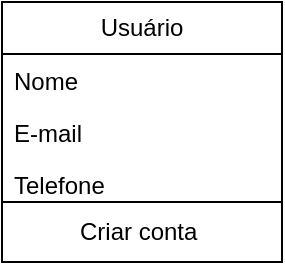 <mxfile version="26.1.0">
  <diagram name="Página-1" id="gZLAHrKa2LAkKVzX3oqm">
    <mxGraphModel dx="1434" dy="772" grid="1" gridSize="10" guides="1" tooltips="1" connect="1" arrows="1" fold="1" page="1" pageScale="1" pageWidth="827" pageHeight="1169" math="0" shadow="0">
      <root>
        <mxCell id="0" />
        <mxCell id="1" parent="0" />
        <mxCell id="X95RGpU9dEdGr0EYjXBg-25" value="&lt;font style=&quot;vertical-align: inherit;&quot;&gt;&lt;font style=&quot;vertical-align: inherit;&quot;&gt;Usuário&lt;/font&gt;&lt;/font&gt;" style="swimlane;fontStyle=0;childLayout=stackLayout;horizontal=1;startSize=26;fillColor=none;horizontalStack=0;resizeParent=1;resizeParentMax=0;resizeLast=0;collapsible=1;marginBottom=0;whiteSpace=wrap;html=1;" parent="1" vertex="1">
          <mxGeometry y="210" width="140" height="104" as="geometry" />
        </mxCell>
        <mxCell id="X95RGpU9dEdGr0EYjXBg-26" value="&lt;font style=&quot;vertical-align: inherit;&quot;&gt;&lt;font style=&quot;vertical-align: inherit;&quot;&gt;Nome&lt;/font&gt;&lt;/font&gt;" style="text;strokeColor=none;fillColor=none;align=left;verticalAlign=top;spacingLeft=4;spacingRight=4;overflow=hidden;rotatable=0;points=[[0,0.5],[1,0.5]];portConstraint=eastwest;whiteSpace=wrap;html=1;" parent="X95RGpU9dEdGr0EYjXBg-25" vertex="1">
          <mxGeometry y="26" width="140" height="26" as="geometry" />
        </mxCell>
        <mxCell id="X95RGpU9dEdGr0EYjXBg-27" value="&lt;font style=&quot;vertical-align: inherit;&quot;&gt;&lt;font style=&quot;vertical-align: inherit;&quot;&gt;E-mail&lt;/font&gt;&lt;/font&gt;" style="text;strokeColor=none;fillColor=none;align=left;verticalAlign=top;spacingLeft=4;spacingRight=4;overflow=hidden;rotatable=0;points=[[0,0.5],[1,0.5]];portConstraint=eastwest;whiteSpace=wrap;html=1;" parent="X95RGpU9dEdGr0EYjXBg-25" vertex="1">
          <mxGeometry y="52" width="140" height="26" as="geometry" />
        </mxCell>
        <mxCell id="X95RGpU9dEdGr0EYjXBg-28" value="&lt;font style=&quot;vertical-align: inherit;&quot;&gt;&lt;font style=&quot;vertical-align: inherit;&quot;&gt;Telefone&lt;/font&gt;&lt;/font&gt;" style="text;strokeColor=none;fillColor=none;align=left;verticalAlign=top;spacingLeft=4;spacingRight=4;overflow=hidden;rotatable=0;points=[[0,0.5],[1,0.5]];portConstraint=eastwest;whiteSpace=wrap;html=1;" parent="X95RGpU9dEdGr0EYjXBg-25" vertex="1">
          <mxGeometry y="78" width="140" height="26" as="geometry" />
        </mxCell>
        <mxCell id="X95RGpU9dEdGr0EYjXBg-29" value="&lt;font style=&quot;vertical-align: inherit;&quot;&gt;&lt;font style=&quot;vertical-align: inherit;&quot;&gt;Criar conta&amp;nbsp;&lt;/font&gt;&lt;/font&gt;" style="html=1;whiteSpace=wrap;" parent="1" vertex="1">
          <mxGeometry y="310" width="140" height="30" as="geometry" />
        </mxCell>
      </root>
    </mxGraphModel>
  </diagram>
</mxfile>

